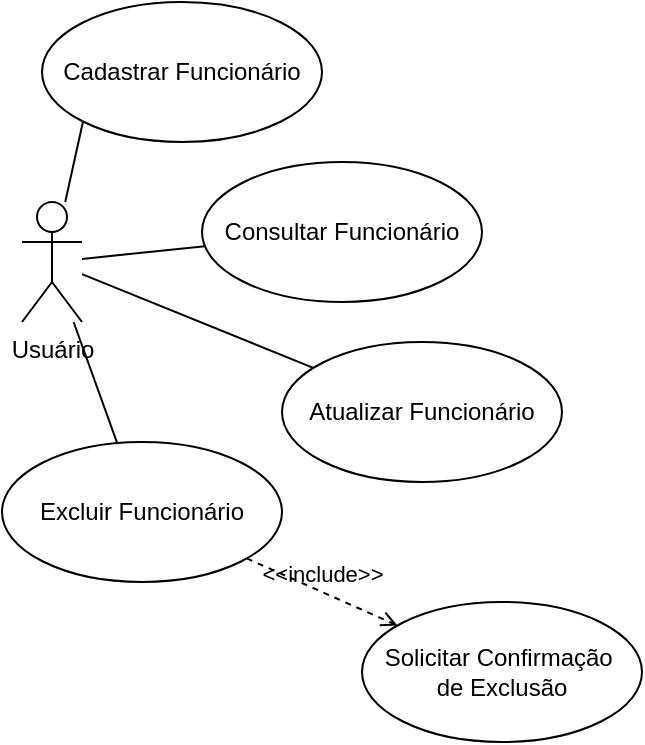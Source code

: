 <mxfile version="24.8.3">
  <diagram name="Página-1" id="dgJ4csljiLXN0dZLm248">
    <mxGraphModel dx="712" dy="1575" grid="1" gridSize="10" guides="1" tooltips="1" connect="1" arrows="1" fold="1" page="1" pageScale="1" pageWidth="827" pageHeight="1169" math="0" shadow="0">
      <root>
        <mxCell id="0" />
        <mxCell id="1" parent="0" />
        <mxCell id="elLrXuAYpcNcltLpws3a-6" style="rounded=0;orthogonalLoop=1;jettySize=auto;html=1;entryX=0;entryY=1;entryDx=0;entryDy=0;endArrow=none;endFill=0;" edge="1" parent="1" source="elLrXuAYpcNcltLpws3a-1" target="elLrXuAYpcNcltLpws3a-2">
          <mxGeometry relative="1" as="geometry" />
        </mxCell>
        <mxCell id="elLrXuAYpcNcltLpws3a-8" style="rounded=0;orthogonalLoop=1;jettySize=auto;html=1;endArrow=none;endFill=0;" edge="1" parent="1" source="elLrXuAYpcNcltLpws3a-1" target="elLrXuAYpcNcltLpws3a-4">
          <mxGeometry relative="1" as="geometry" />
        </mxCell>
        <mxCell id="elLrXuAYpcNcltLpws3a-9" style="rounded=0;orthogonalLoop=1;jettySize=auto;html=1;endArrow=none;endFill=0;" edge="1" parent="1" source="elLrXuAYpcNcltLpws3a-1" target="elLrXuAYpcNcltLpws3a-5">
          <mxGeometry relative="1" as="geometry" />
        </mxCell>
        <mxCell id="elLrXuAYpcNcltLpws3a-1" value="&lt;div&gt;Usuário&lt;/div&gt;" style="shape=umlActor;html=1;verticalLabelPosition=bottom;verticalAlign=top;align=center;" vertex="1" parent="1">
          <mxGeometry x="70" y="80" width="30" height="60" as="geometry" />
        </mxCell>
        <mxCell id="elLrXuAYpcNcltLpws3a-2" value="Cadastrar Funcionário" style="ellipse;whiteSpace=wrap;html=1;" vertex="1" parent="1">
          <mxGeometry x="80" y="-20" width="140" height="70" as="geometry" />
        </mxCell>
        <mxCell id="elLrXuAYpcNcltLpws3a-3" value="Consultar Funcionário" style="ellipse;whiteSpace=wrap;html=1;" vertex="1" parent="1">
          <mxGeometry x="160" y="60" width="140" height="70" as="geometry" />
        </mxCell>
        <mxCell id="elLrXuAYpcNcltLpws3a-4" value="Atualizar Funcionário" style="ellipse;whiteSpace=wrap;html=1;" vertex="1" parent="1">
          <mxGeometry x="200" y="150" width="140" height="70" as="geometry" />
        </mxCell>
        <mxCell id="elLrXuAYpcNcltLpws3a-5" value="Excluir Funcionário" style="ellipse;whiteSpace=wrap;html=1;" vertex="1" parent="1">
          <mxGeometry x="60" y="200" width="140" height="70" as="geometry" />
        </mxCell>
        <mxCell id="elLrXuAYpcNcltLpws3a-7" style="rounded=0;orthogonalLoop=1;jettySize=auto;html=1;endArrow=none;endFill=0;" edge="1" parent="1" source="elLrXuAYpcNcltLpws3a-1" target="elLrXuAYpcNcltLpws3a-3">
          <mxGeometry relative="1" as="geometry" />
        </mxCell>
        <mxCell id="elLrXuAYpcNcltLpws3a-10" value="&lt;div&gt;Solicitar Confirmação&amp;nbsp;&lt;/div&gt;&lt;div&gt;de Exclusão&lt;/div&gt;" style="ellipse;whiteSpace=wrap;html=1;" vertex="1" parent="1">
          <mxGeometry x="240" y="280" width="140" height="70" as="geometry" />
        </mxCell>
        <mxCell id="elLrXuAYpcNcltLpws3a-11" value="&amp;lt;&amp;lt;include&amp;gt;&amp;gt;" style="edgeStyle=none;html=1;endArrow=open;verticalAlign=bottom;dashed=1;labelBackgroundColor=none;rounded=0;" edge="1" parent="1" source="elLrXuAYpcNcltLpws3a-5" target="elLrXuAYpcNcltLpws3a-10">
          <mxGeometry width="160" relative="1" as="geometry">
            <mxPoint x="114" y="320" as="sourcePoint" />
            <mxPoint x="274" y="320" as="targetPoint" />
          </mxGeometry>
        </mxCell>
      </root>
    </mxGraphModel>
  </diagram>
</mxfile>
